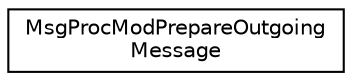 digraph "Graphical Class Hierarchy"
{
  edge [fontname="Helvetica",fontsize="10",labelfontname="Helvetica",labelfontsize="10"];
  node [fontname="Helvetica",fontsize="10",shape=record];
  rankdir="LR";
  Node1 [label="MsgProcModPrepareOutgoing\lMessage",height=0.2,width=0.4,color="black", fillcolor="white", style="filled",URL="$struct_msg_proc_mod_prepare_outgoing_message.html"];
}
